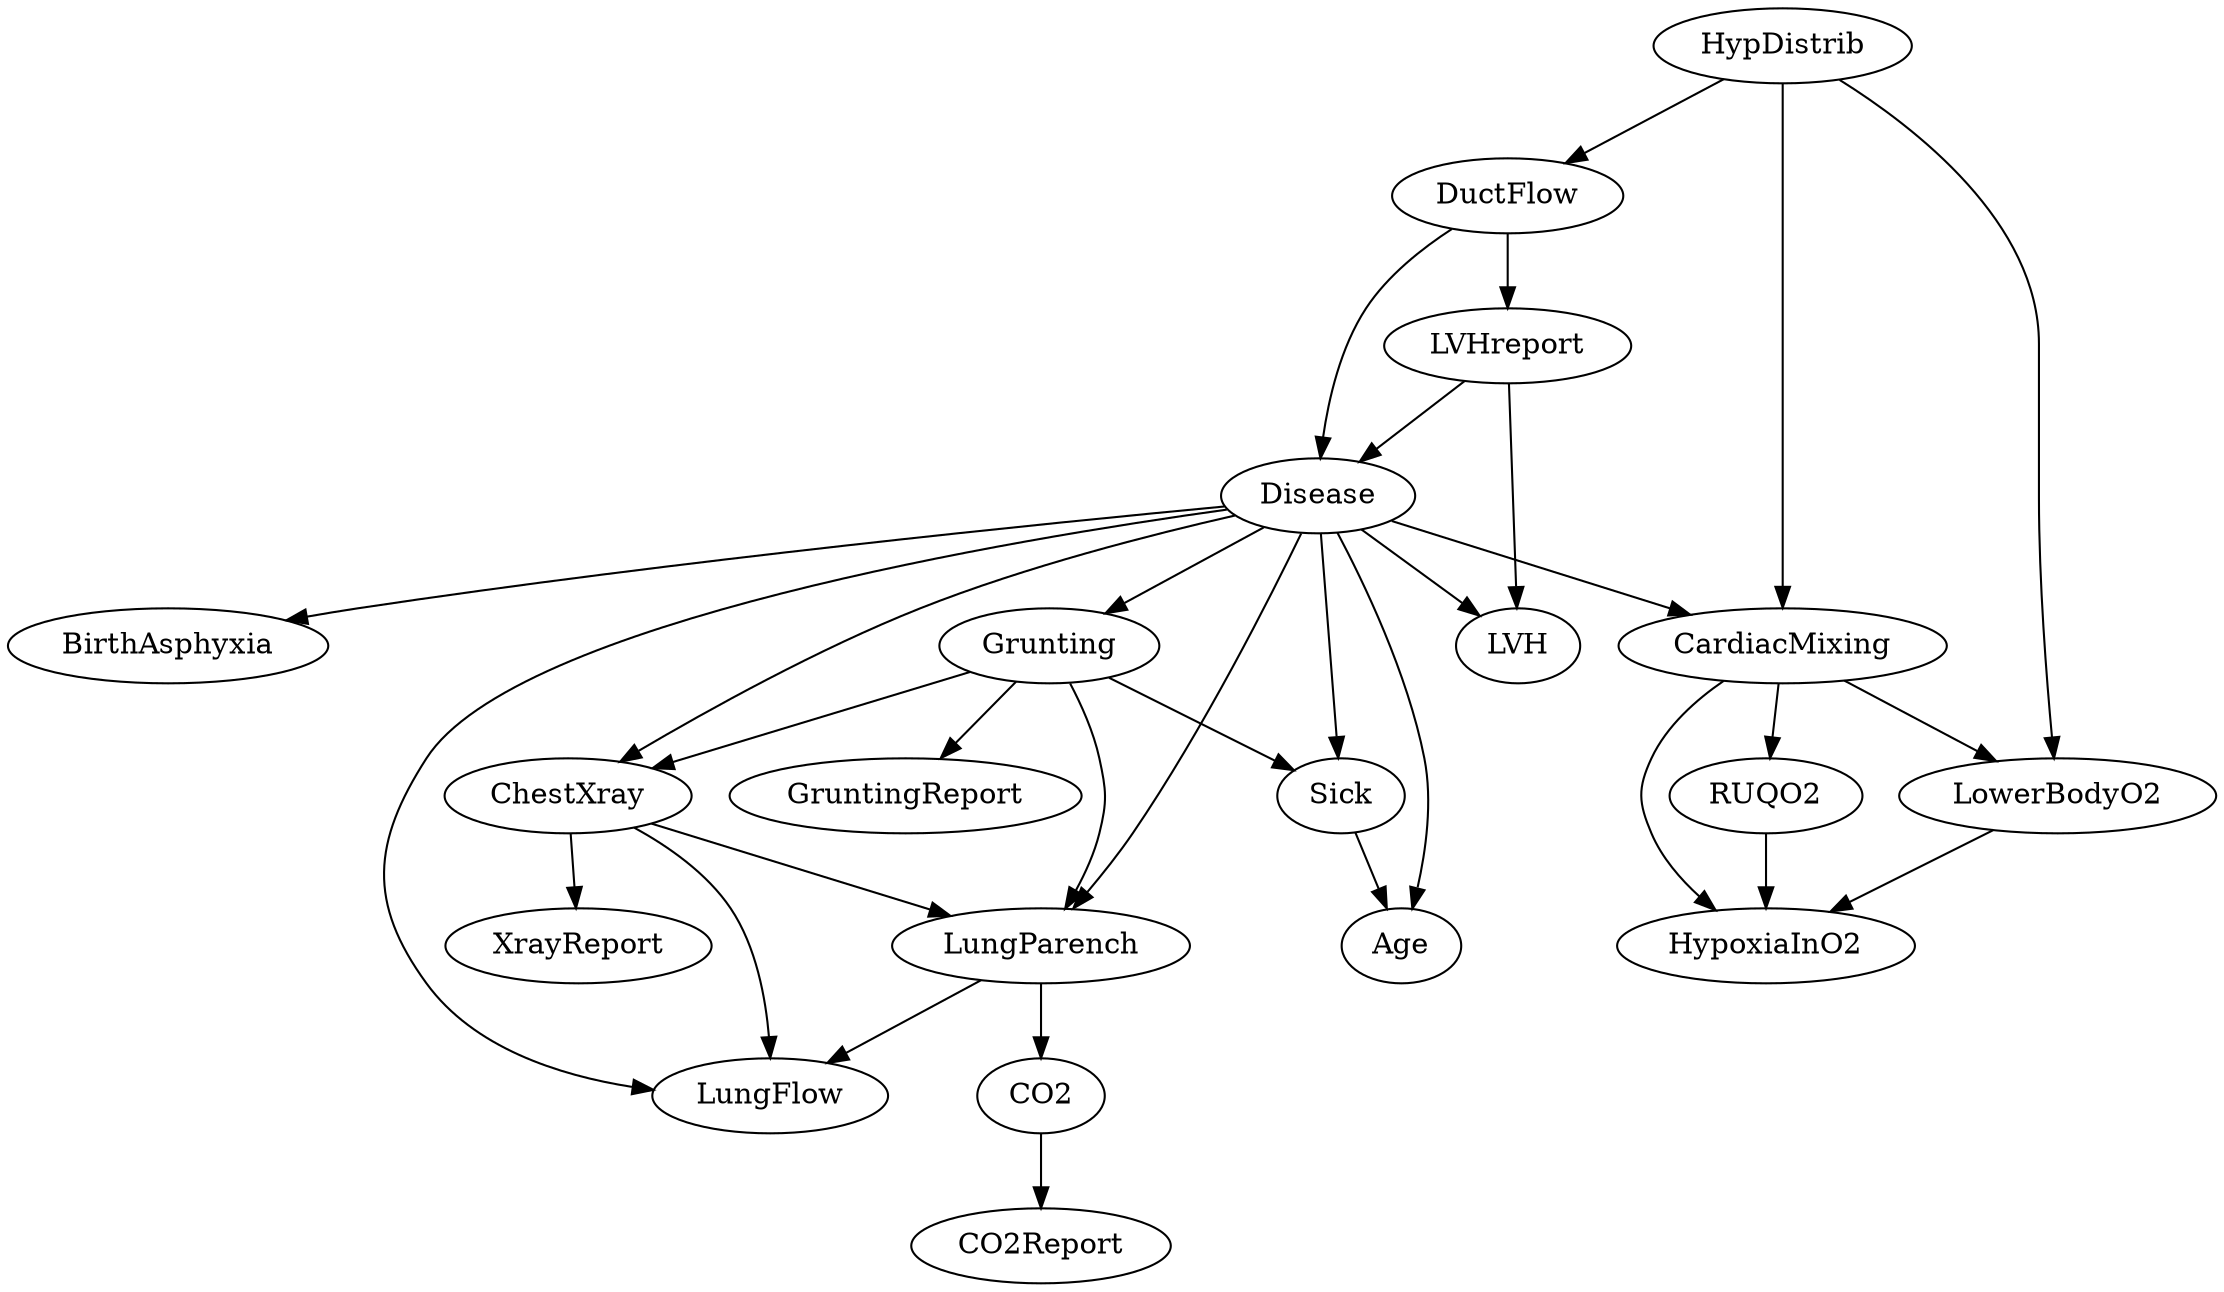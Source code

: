 digraph G {
    "ChestXray" -> "XrayReport";
    "Grunting" -> "Sick";
    "Disease" -> "Sick";
    "ChestXray" -> "LungParench";
    "Grunting" -> "LungParench";
    "Disease" -> "LungParench";
    "LVHreport" -> "Disease";
    "DuctFlow" -> "Disease";
    "LungParench" -> "CO2";
    "Grunting" -> "ChestXray";
    "Disease" -> "ChestXray";
    "Grunting" -> "GruntingReport";
    "Disease" -> "BirthAsphyxia";
    "HypDistrib" -> "DuctFlow";
    "CO2" -> "CO2Report";
    "CardiacMixing" -> "RUQO2";
    "Disease" -> "Age";
    "Sick" -> "Age";
    "ChestXray" -> "LungFlow";
    "Disease" -> "LungFlow";
    "LungParench" -> "LungFlow";
    "HypDistrib" -> "CardiacMixing";
    "Disease" -> "CardiacMixing";
    "Disease" -> "Grunting";
    "LowerBodyO2" -> "HypoxiaInO2";
    "RUQO2" -> "HypoxiaInO2";
    "CardiacMixing" -> "HypoxiaInO2";
    "LVHreport" -> "LVH";
    "Disease" -> "LVH";
    "DuctFlow" -> "LVHreport";
    "HypDistrib" -> "LowerBodyO2";
    "CardiacMixing" -> "LowerBodyO2";
}
